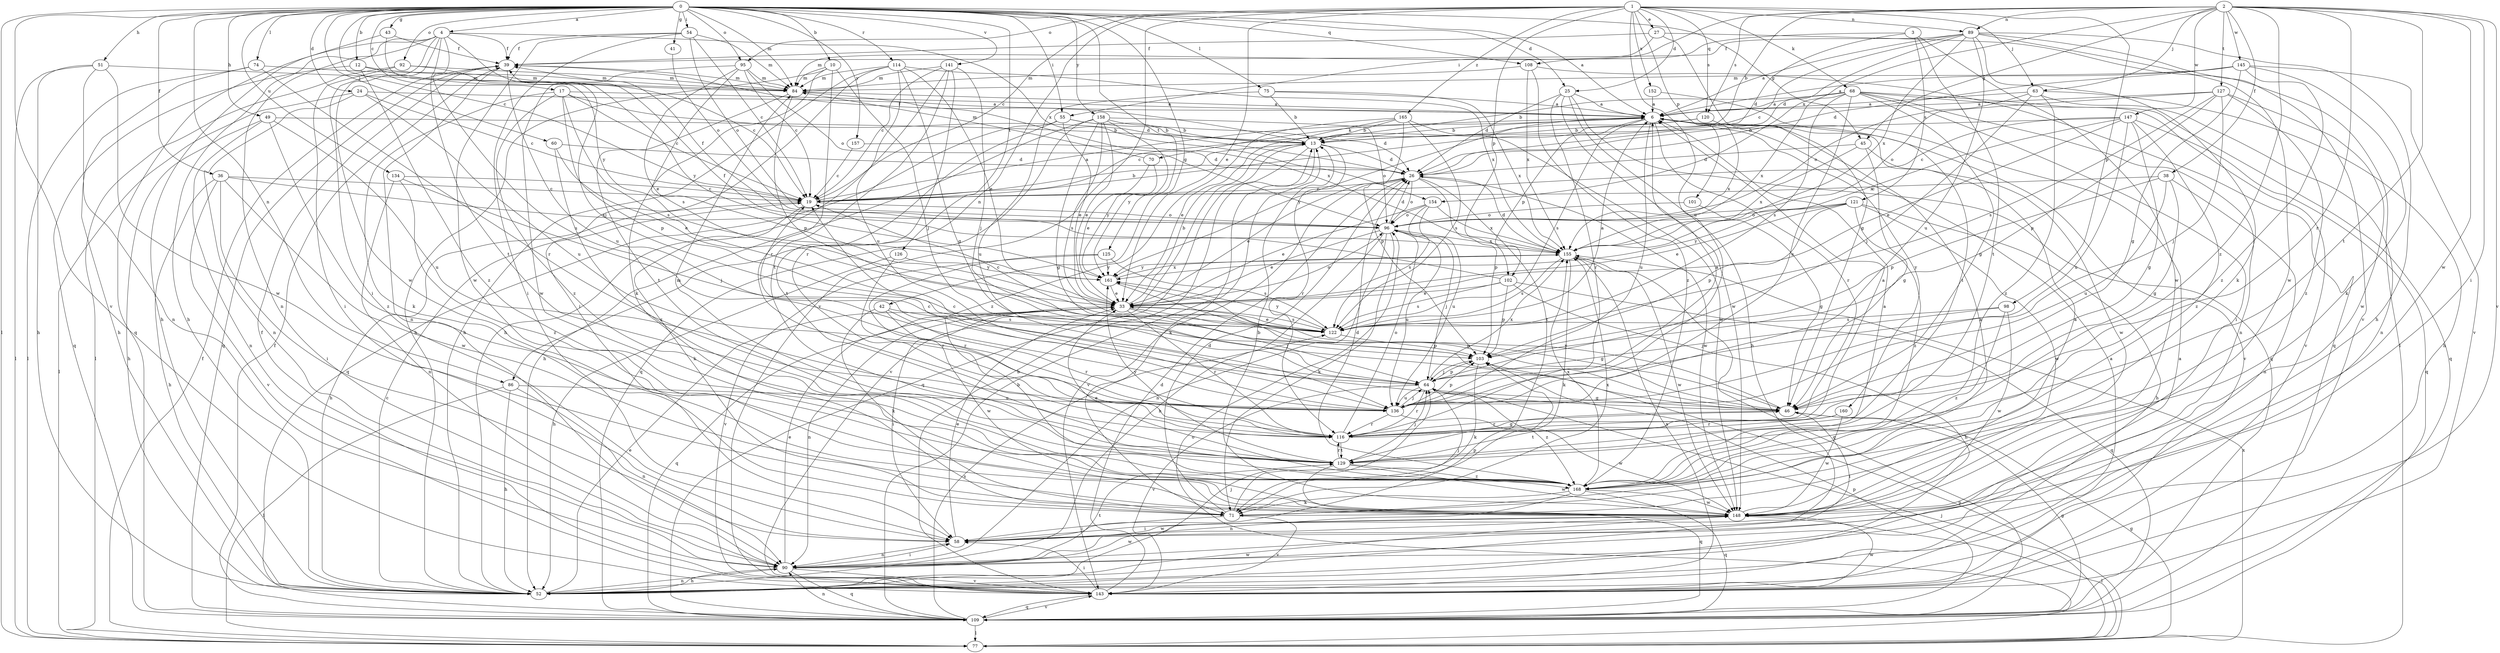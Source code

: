 strict digraph  {
0;
1;
2;
3;
4;
6;
10;
12;
13;
17;
19;
24;
25;
26;
27;
33;
36;
38;
39;
41;
42;
43;
45;
46;
49;
51;
52;
54;
55;
58;
60;
63;
64;
68;
70;
71;
74;
75;
77;
84;
86;
89;
90;
92;
95;
96;
98;
101;
102;
103;
108;
109;
114;
116;
120;
121;
122;
125;
126;
127;
129;
134;
136;
141;
143;
145;
147;
148;
152;
154;
155;
157;
158;
160;
161;
165;
168;
0 -> 4  [label=a];
0 -> 6  [label=a];
0 -> 10  [label=b];
0 -> 12  [label=b];
0 -> 17  [label=c];
0 -> 19  [label=c];
0 -> 24  [label=d];
0 -> 25  [label=d];
0 -> 36  [label=f];
0 -> 41  [label=g];
0 -> 42  [label=g];
0 -> 43  [label=g];
0 -> 45  [label=g];
0 -> 49  [label=h];
0 -> 51  [label=h];
0 -> 54  [label=i];
0 -> 55  [label=i];
0 -> 60  [label=j];
0 -> 74  [label=l];
0 -> 75  [label=l];
0 -> 77  [label=l];
0 -> 84  [label=m];
0 -> 86  [label=n];
0 -> 92  [label=o];
0 -> 95  [label=o];
0 -> 108  [label=q];
0 -> 114  [label=r];
0 -> 125  [label=t];
0 -> 126  [label=t];
0 -> 134  [label=u];
0 -> 141  [label=v];
0 -> 143  [label=v];
0 -> 157  [label=y];
0 -> 158  [label=y];
1 -> 19  [label=c];
1 -> 25  [label=d];
1 -> 27  [label=e];
1 -> 33  [label=e];
1 -> 63  [label=j];
1 -> 68  [label=k];
1 -> 86  [label=n];
1 -> 89  [label=n];
1 -> 95  [label=o];
1 -> 98  [label=p];
1 -> 101  [label=p];
1 -> 102  [label=p];
1 -> 120  [label=s];
1 -> 136  [label=u];
1 -> 143  [label=v];
1 -> 152  [label=x];
1 -> 165  [label=z];
2 -> 13  [label=b];
2 -> 38  [label=f];
2 -> 45  [label=g];
2 -> 55  [label=i];
2 -> 58  [label=i];
2 -> 63  [label=j];
2 -> 89  [label=n];
2 -> 116  [label=r];
2 -> 120  [label=s];
2 -> 127  [label=t];
2 -> 129  [label=t];
2 -> 143  [label=v];
2 -> 145  [label=w];
2 -> 147  [label=w];
2 -> 148  [label=w];
2 -> 154  [label=x];
2 -> 168  [label=z];
3 -> 26  [label=d];
3 -> 108  [label=q];
3 -> 121  [label=s];
3 -> 129  [label=t];
3 -> 148  [label=w];
4 -> 39  [label=f];
4 -> 52  [label=h];
4 -> 58  [label=i];
4 -> 64  [label=j];
4 -> 90  [label=n];
4 -> 109  [label=q];
4 -> 129  [label=t];
4 -> 136  [label=u];
4 -> 148  [label=w];
4 -> 154  [label=x];
6 -> 13  [label=b];
6 -> 70  [label=k];
6 -> 71  [label=k];
6 -> 102  [label=p];
6 -> 116  [label=r];
6 -> 122  [label=s];
6 -> 136  [label=u];
6 -> 143  [label=v];
6 -> 160  [label=y];
6 -> 161  [label=y];
10 -> 52  [label=h];
10 -> 64  [label=j];
10 -> 71  [label=k];
10 -> 84  [label=m];
10 -> 116  [label=r];
12 -> 19  [label=c];
12 -> 84  [label=m];
12 -> 109  [label=q];
12 -> 168  [label=z];
13 -> 26  [label=d];
13 -> 39  [label=f];
13 -> 71  [label=k];
13 -> 109  [label=q];
13 -> 116  [label=r];
13 -> 143  [label=v];
17 -> 6  [label=a];
17 -> 19  [label=c];
17 -> 26  [label=d];
17 -> 71  [label=k];
17 -> 103  [label=p];
17 -> 122  [label=s];
17 -> 168  [label=z];
19 -> 6  [label=a];
19 -> 13  [label=b];
19 -> 52  [label=h];
19 -> 71  [label=k];
19 -> 96  [label=o];
24 -> 6  [label=a];
24 -> 19  [label=c];
24 -> 77  [label=l];
24 -> 90  [label=n];
24 -> 136  [label=u];
25 -> 6  [label=a];
25 -> 26  [label=d];
25 -> 52  [label=h];
25 -> 109  [label=q];
25 -> 116  [label=r];
25 -> 148  [label=w];
26 -> 19  [label=c];
26 -> 33  [label=e];
26 -> 96  [label=o];
26 -> 103  [label=p];
26 -> 129  [label=t];
26 -> 143  [label=v];
26 -> 148  [label=w];
27 -> 39  [label=f];
27 -> 46  [label=g];
27 -> 77  [label=l];
27 -> 84  [label=m];
33 -> 13  [label=b];
33 -> 46  [label=g];
33 -> 58  [label=i];
33 -> 64  [label=j];
33 -> 90  [label=n];
33 -> 96  [label=o];
33 -> 109  [label=q];
33 -> 116  [label=r];
33 -> 122  [label=s];
36 -> 19  [label=c];
36 -> 52  [label=h];
36 -> 58  [label=i];
36 -> 143  [label=v];
36 -> 148  [label=w];
36 -> 155  [label=x];
38 -> 19  [label=c];
38 -> 46  [label=g];
38 -> 90  [label=n];
38 -> 103  [label=p];
38 -> 136  [label=u];
39 -> 84  [label=m];
39 -> 90  [label=n];
39 -> 109  [label=q];
39 -> 136  [label=u];
41 -> 96  [label=o];
42 -> 71  [label=k];
42 -> 116  [label=r];
42 -> 122  [label=s];
42 -> 148  [label=w];
43 -> 39  [label=f];
43 -> 52  [label=h];
43 -> 161  [label=y];
45 -> 26  [label=d];
45 -> 46  [label=g];
45 -> 148  [label=w];
45 -> 155  [label=x];
46 -> 19  [label=c];
46 -> 58  [label=i];
46 -> 116  [label=r];
46 -> 161  [label=y];
49 -> 13  [label=b];
49 -> 52  [label=h];
49 -> 90  [label=n];
49 -> 136  [label=u];
49 -> 168  [label=z];
51 -> 52  [label=h];
51 -> 77  [label=l];
51 -> 84  [label=m];
51 -> 90  [label=n];
51 -> 148  [label=w];
52 -> 6  [label=a];
52 -> 19  [label=c];
52 -> 33  [label=e];
52 -> 64  [label=j];
52 -> 90  [label=n];
52 -> 148  [label=w];
54 -> 19  [label=c];
54 -> 39  [label=f];
54 -> 58  [label=i];
54 -> 84  [label=m];
54 -> 96  [label=o];
54 -> 148  [label=w];
55 -> 13  [label=b];
55 -> 26  [label=d];
55 -> 33  [label=e];
55 -> 109  [label=q];
55 -> 129  [label=t];
58 -> 33  [label=e];
58 -> 90  [label=n];
58 -> 103  [label=p];
58 -> 148  [label=w];
60 -> 26  [label=d];
60 -> 33  [label=e];
60 -> 168  [label=z];
63 -> 6  [label=a];
63 -> 52  [label=h];
63 -> 64  [label=j];
63 -> 90  [label=n];
63 -> 96  [label=o];
63 -> 168  [label=z];
64 -> 46  [label=g];
64 -> 103  [label=p];
64 -> 116  [label=r];
64 -> 136  [label=u];
64 -> 143  [label=v];
64 -> 155  [label=x];
64 -> 168  [label=z];
68 -> 6  [label=a];
68 -> 13  [label=b];
68 -> 46  [label=g];
68 -> 58  [label=i];
68 -> 90  [label=n];
68 -> 109  [label=q];
68 -> 122  [label=s];
68 -> 136  [label=u];
68 -> 143  [label=v];
68 -> 155  [label=x];
70 -> 33  [label=e];
70 -> 84  [label=m];
70 -> 161  [label=y];
71 -> 26  [label=d];
71 -> 58  [label=i];
71 -> 64  [label=j];
71 -> 143  [label=v];
71 -> 155  [label=x];
74 -> 52  [label=h];
74 -> 77  [label=l];
74 -> 84  [label=m];
74 -> 116  [label=r];
75 -> 6  [label=a];
75 -> 13  [label=b];
75 -> 136  [label=u];
75 -> 155  [label=x];
77 -> 39  [label=f];
77 -> 46  [label=g];
77 -> 64  [label=j];
77 -> 96  [label=o];
77 -> 103  [label=p];
77 -> 155  [label=x];
84 -> 6  [label=a];
84 -> 103  [label=p];
84 -> 129  [label=t];
84 -> 155  [label=x];
86 -> 52  [label=h];
86 -> 77  [label=l];
86 -> 90  [label=n];
86 -> 136  [label=u];
89 -> 6  [label=a];
89 -> 19  [label=c];
89 -> 26  [label=d];
89 -> 39  [label=f];
89 -> 52  [label=h];
89 -> 71  [label=k];
89 -> 136  [label=u];
89 -> 143  [label=v];
89 -> 148  [label=w];
89 -> 155  [label=x];
90 -> 33  [label=e];
90 -> 52  [label=h];
90 -> 58  [label=i];
90 -> 109  [label=q];
90 -> 129  [label=t];
90 -> 143  [label=v];
90 -> 148  [label=w];
92 -> 58  [label=i];
92 -> 77  [label=l];
92 -> 84  [label=m];
92 -> 161  [label=y];
95 -> 19  [label=c];
95 -> 33  [label=e];
95 -> 84  [label=m];
95 -> 96  [label=o];
95 -> 122  [label=s];
95 -> 148  [label=w];
96 -> 26  [label=d];
96 -> 33  [label=e];
96 -> 39  [label=f];
96 -> 52  [label=h];
96 -> 64  [label=j];
96 -> 71  [label=k];
96 -> 90  [label=n];
96 -> 136  [label=u];
96 -> 155  [label=x];
98 -> 64  [label=j];
98 -> 122  [label=s];
98 -> 148  [label=w];
98 -> 168  [label=z];
101 -> 46  [label=g];
101 -> 96  [label=o];
102 -> 33  [label=e];
102 -> 39  [label=f];
102 -> 52  [label=h];
102 -> 103  [label=p];
102 -> 109  [label=q];
102 -> 122  [label=s];
103 -> 64  [label=j];
103 -> 71  [label=k];
108 -> 84  [label=m];
108 -> 109  [label=q];
108 -> 155  [label=x];
108 -> 168  [label=z];
109 -> 13  [label=b];
109 -> 39  [label=f];
109 -> 46  [label=g];
109 -> 77  [label=l];
109 -> 90  [label=n];
109 -> 103  [label=p];
109 -> 122  [label=s];
109 -> 143  [label=v];
114 -> 33  [label=e];
114 -> 46  [label=g];
114 -> 52  [label=h];
114 -> 58  [label=i];
114 -> 84  [label=m];
114 -> 136  [label=u];
114 -> 155  [label=x];
116 -> 6  [label=a];
116 -> 46  [label=g];
116 -> 96  [label=o];
116 -> 129  [label=t];
120 -> 13  [label=b];
120 -> 19  [label=c];
120 -> 155  [label=x];
121 -> 33  [label=e];
121 -> 52  [label=h];
121 -> 96  [label=o];
121 -> 103  [label=p];
121 -> 148  [label=w];
121 -> 161  [label=y];
121 -> 168  [label=z];
122 -> 6  [label=a];
122 -> 19  [label=c];
122 -> 33  [label=e];
122 -> 103  [label=p];
122 -> 161  [label=y];
125 -> 116  [label=r];
125 -> 122  [label=s];
125 -> 143  [label=v];
125 -> 161  [label=y];
126 -> 52  [label=h];
126 -> 116  [label=r];
126 -> 161  [label=y];
127 -> 6  [label=a];
127 -> 64  [label=j];
127 -> 96  [label=o];
127 -> 103  [label=p];
127 -> 122  [label=s];
127 -> 148  [label=w];
127 -> 168  [label=z];
129 -> 64  [label=j];
129 -> 84  [label=m];
129 -> 109  [label=q];
129 -> 116  [label=r];
129 -> 148  [label=w];
129 -> 161  [label=y];
129 -> 168  [label=z];
134 -> 19  [label=c];
134 -> 64  [label=j];
134 -> 90  [label=n];
134 -> 168  [label=z];
136 -> 6  [label=a];
136 -> 19  [label=c];
136 -> 64  [label=j];
136 -> 103  [label=p];
136 -> 116  [label=r];
136 -> 148  [label=w];
141 -> 19  [label=c];
141 -> 52  [label=h];
141 -> 64  [label=j];
141 -> 84  [label=m];
141 -> 116  [label=r];
141 -> 129  [label=t];
143 -> 6  [label=a];
143 -> 13  [label=b];
143 -> 26  [label=d];
143 -> 39  [label=f];
143 -> 58  [label=i];
143 -> 109  [label=q];
143 -> 148  [label=w];
143 -> 155  [label=x];
145 -> 6  [label=a];
145 -> 26  [label=d];
145 -> 46  [label=g];
145 -> 71  [label=k];
145 -> 84  [label=m];
145 -> 143  [label=v];
145 -> 168  [label=z];
147 -> 13  [label=b];
147 -> 19  [label=c];
147 -> 33  [label=e];
147 -> 46  [label=g];
147 -> 109  [label=q];
147 -> 136  [label=u];
147 -> 155  [label=x];
147 -> 168  [label=z];
148 -> 6  [label=a];
148 -> 13  [label=b];
148 -> 58  [label=i];
148 -> 77  [label=l];
152 -> 6  [label=a];
152 -> 129  [label=t];
154 -> 33  [label=e];
154 -> 96  [label=o];
154 -> 122  [label=s];
154 -> 136  [label=u];
154 -> 155  [label=x];
155 -> 26  [label=d];
155 -> 71  [label=k];
155 -> 109  [label=q];
155 -> 122  [label=s];
155 -> 148  [label=w];
155 -> 161  [label=y];
157 -> 19  [label=c];
157 -> 26  [label=d];
158 -> 13  [label=b];
158 -> 33  [label=e];
158 -> 46  [label=g];
158 -> 52  [label=h];
158 -> 96  [label=o];
158 -> 109  [label=q];
158 -> 122  [label=s];
158 -> 161  [label=y];
160 -> 116  [label=r];
160 -> 129  [label=t];
160 -> 148  [label=w];
161 -> 33  [label=e];
161 -> 46  [label=g];
161 -> 155  [label=x];
165 -> 13  [label=b];
165 -> 33  [label=e];
165 -> 103  [label=p];
165 -> 122  [label=s];
165 -> 148  [label=w];
165 -> 168  [label=z];
168 -> 6  [label=a];
168 -> 26  [label=d];
168 -> 33  [label=e];
168 -> 71  [label=k];
168 -> 90  [label=n];
168 -> 109  [label=q];
168 -> 148  [label=w];
168 -> 155  [label=x];
}
